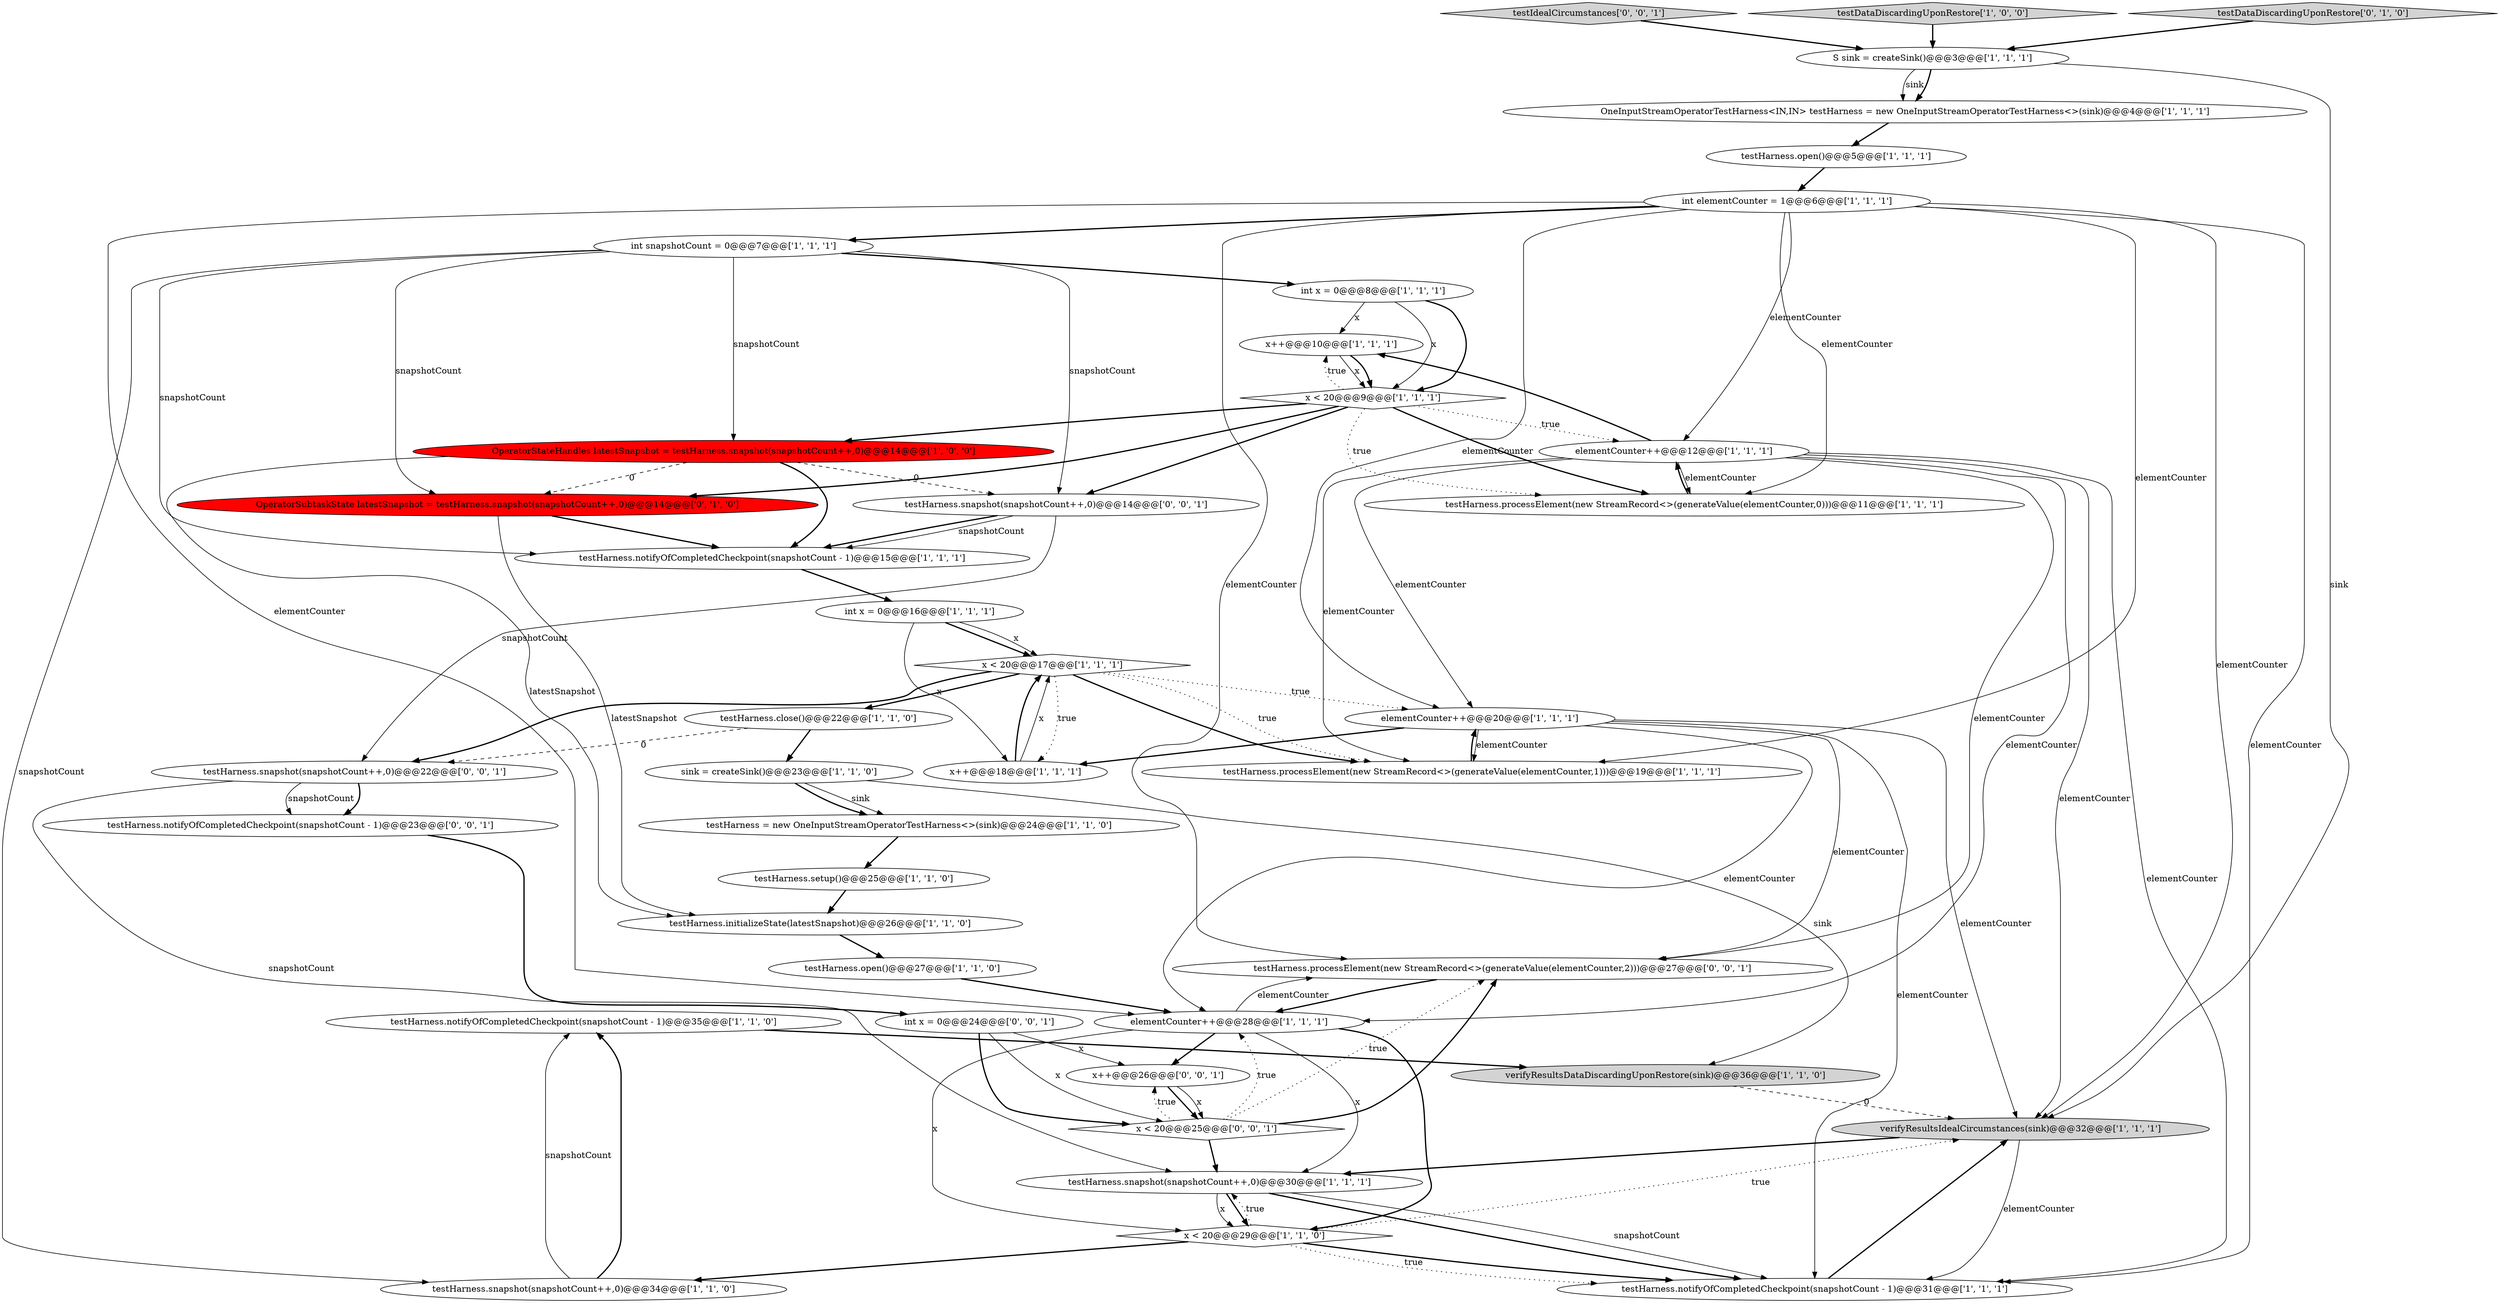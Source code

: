 digraph {
22 [style = filled, label = "testHarness.notifyOfCompletedCheckpoint(snapshotCount - 1)@@@35@@@['1', '1', '0']", fillcolor = white, shape = ellipse image = "AAA0AAABBB1BBB"];
14 [style = filled, label = "S sink = createSink()@@@3@@@['1', '1', '1']", fillcolor = white, shape = ellipse image = "AAA0AAABBB1BBB"];
13 [style = filled, label = "testHarness.snapshot(snapshotCount++,0)@@@34@@@['1', '1', '0']", fillcolor = white, shape = ellipse image = "AAA0AAABBB1BBB"];
18 [style = filled, label = "testHarness.open()@@@5@@@['1', '1', '1']", fillcolor = white, shape = ellipse image = "AAA0AAABBB1BBB"];
25 [style = filled, label = "x < 20@@@17@@@['1', '1', '1']", fillcolor = white, shape = diamond image = "AAA0AAABBB1BBB"];
19 [style = filled, label = "sink = createSink()@@@23@@@['1', '1', '0']", fillcolor = white, shape = ellipse image = "AAA0AAABBB1BBB"];
7 [style = filled, label = "testHarness.initializeState(latestSnapshot)@@@26@@@['1', '1', '0']", fillcolor = white, shape = ellipse image = "AAA0AAABBB1BBB"];
3 [style = filled, label = "testHarness.snapshot(snapshotCount++,0)@@@30@@@['1', '1', '1']", fillcolor = white, shape = ellipse image = "AAA0AAABBB1BBB"];
34 [style = filled, label = "testHarness.snapshot(snapshotCount++,0)@@@14@@@['0', '0', '1']", fillcolor = white, shape = ellipse image = "AAA0AAABBB3BBB"];
39 [style = filled, label = "testIdealCircumstances['0', '0', '1']", fillcolor = lightgray, shape = diamond image = "AAA0AAABBB3BBB"];
12 [style = filled, label = "x < 20@@@29@@@['1', '1', '0']", fillcolor = white, shape = diamond image = "AAA0AAABBB1BBB"];
31 [style = filled, label = "elementCounter++@@@12@@@['1', '1', '1']", fillcolor = white, shape = ellipse image = "AAA0AAABBB1BBB"];
37 [style = filled, label = "int x = 0@@@24@@@['0', '0', '1']", fillcolor = white, shape = ellipse image = "AAA0AAABBB3BBB"];
20 [style = filled, label = "testDataDiscardingUponRestore['1', '0', '0']", fillcolor = lightgray, shape = diamond image = "AAA0AAABBB1BBB"];
10 [style = filled, label = "int snapshotCount = 0@@@7@@@['1', '1', '1']", fillcolor = white, shape = ellipse image = "AAA0AAABBB1BBB"];
1 [style = filled, label = "elementCounter++@@@20@@@['1', '1', '1']", fillcolor = white, shape = ellipse image = "AAA0AAABBB1BBB"];
29 [style = filled, label = "x++@@@10@@@['1', '1', '1']", fillcolor = white, shape = ellipse image = "AAA0AAABBB1BBB"];
11 [style = filled, label = "testHarness.processElement(new StreamRecord<>(generateValue(elementCounter,1)))@@@19@@@['1', '1', '1']", fillcolor = white, shape = ellipse image = "AAA0AAABBB1BBB"];
27 [style = filled, label = "int elementCounter = 1@@@6@@@['1', '1', '1']", fillcolor = white, shape = ellipse image = "AAA0AAABBB1BBB"];
2 [style = filled, label = "testHarness.setup()@@@25@@@['1', '1', '0']", fillcolor = white, shape = ellipse image = "AAA0AAABBB1BBB"];
16 [style = filled, label = "testHarness.processElement(new StreamRecord<>(generateValue(elementCounter,0)))@@@11@@@['1', '1', '1']", fillcolor = white, shape = ellipse image = "AAA0AAABBB1BBB"];
23 [style = filled, label = "x++@@@18@@@['1', '1', '1']", fillcolor = white, shape = ellipse image = "AAA0AAABBB1BBB"];
28 [style = filled, label = "int x = 0@@@16@@@['1', '1', '1']", fillcolor = white, shape = ellipse image = "AAA0AAABBB1BBB"];
38 [style = filled, label = "testHarness.processElement(new StreamRecord<>(generateValue(elementCounter,2)))@@@27@@@['0', '0', '1']", fillcolor = white, shape = ellipse image = "AAA0AAABBB3BBB"];
4 [style = filled, label = "testHarness.notifyOfCompletedCheckpoint(snapshotCount - 1)@@@31@@@['1', '1', '1']", fillcolor = white, shape = ellipse image = "AAA0AAABBB1BBB"];
5 [style = filled, label = "OneInputStreamOperatorTestHarness<IN,IN> testHarness = new OneInputStreamOperatorTestHarness<>(sink)@@@4@@@['1', '1', '1']", fillcolor = white, shape = ellipse image = "AAA0AAABBB1BBB"];
32 [style = filled, label = "OperatorSubtaskState latestSnapshot = testHarness.snapshot(snapshotCount++,0)@@@14@@@['0', '1', '0']", fillcolor = red, shape = ellipse image = "AAA1AAABBB2BBB"];
9 [style = filled, label = "elementCounter++@@@28@@@['1', '1', '1']", fillcolor = white, shape = ellipse image = "AAA0AAABBB1BBB"];
6 [style = filled, label = "testHarness = new OneInputStreamOperatorTestHarness<>(sink)@@@24@@@['1', '1', '0']", fillcolor = white, shape = ellipse image = "AAA0AAABBB1BBB"];
30 [style = filled, label = "verifyResultsIdealCircumstances(sink)@@@32@@@['1', '1', '1']", fillcolor = lightgray, shape = ellipse image = "AAA0AAABBB1BBB"];
36 [style = filled, label = "x++@@@26@@@['0', '0', '1']", fillcolor = white, shape = ellipse image = "AAA0AAABBB3BBB"];
33 [style = filled, label = "testDataDiscardingUponRestore['0', '1', '0']", fillcolor = lightgray, shape = diamond image = "AAA0AAABBB2BBB"];
15 [style = filled, label = "testHarness.close()@@@22@@@['1', '1', '0']", fillcolor = white, shape = ellipse image = "AAA0AAABBB1BBB"];
41 [style = filled, label = "testHarness.notifyOfCompletedCheckpoint(snapshotCount - 1)@@@23@@@['0', '0', '1']", fillcolor = white, shape = ellipse image = "AAA0AAABBB3BBB"];
21 [style = filled, label = "testHarness.open()@@@27@@@['1', '1', '0']", fillcolor = white, shape = ellipse image = "AAA0AAABBB1BBB"];
24 [style = filled, label = "x < 20@@@9@@@['1', '1', '1']", fillcolor = white, shape = diamond image = "AAA0AAABBB1BBB"];
35 [style = filled, label = "x < 20@@@25@@@['0', '0', '1']", fillcolor = white, shape = diamond image = "AAA0AAABBB3BBB"];
8 [style = filled, label = "int x = 0@@@8@@@['1', '1', '1']", fillcolor = white, shape = ellipse image = "AAA0AAABBB1BBB"];
0 [style = filled, label = "testHarness.notifyOfCompletedCheckpoint(snapshotCount - 1)@@@15@@@['1', '1', '1']", fillcolor = white, shape = ellipse image = "AAA0AAABBB1BBB"];
40 [style = filled, label = "testHarness.snapshot(snapshotCount++,0)@@@22@@@['0', '0', '1']", fillcolor = white, shape = ellipse image = "AAA0AAABBB3BBB"];
26 [style = filled, label = "OperatorStateHandles latestSnapshot = testHarness.snapshot(snapshotCount++,0)@@@14@@@['1', '0', '0']", fillcolor = red, shape = ellipse image = "AAA1AAABBB1BBB"];
17 [style = filled, label = "verifyResultsDataDiscardingUponRestore(sink)@@@36@@@['1', '1', '0']", fillcolor = lightgray, shape = ellipse image = "AAA0AAABBB1BBB"];
40->3 [style = solid, label="snapshotCount"];
32->0 [style = bold, label=""];
24->32 [style = bold, label=""];
39->14 [style = bold, label=""];
24->34 [style = bold, label=""];
34->40 [style = solid, label="snapshotCount"];
15->40 [style = dashed, label="0"];
3->4 [style = bold, label=""];
25->11 [style = dotted, label="true"];
14->5 [style = solid, label="sink"];
1->23 [style = bold, label=""];
19->6 [style = solid, label="sink"];
10->8 [style = bold, label=""];
25->15 [style = bold, label=""];
28->25 [style = bold, label=""];
13->22 [style = bold, label=""];
13->22 [style = solid, label="snapshotCount"];
3->12 [style = solid, label="x"];
35->38 [style = bold, label=""];
25->40 [style = bold, label=""];
12->3 [style = dotted, label="true"];
23->25 [style = bold, label=""];
27->38 [style = solid, label="elementCounter"];
41->37 [style = bold, label=""];
35->38 [style = dotted, label="true"];
31->29 [style = bold, label=""];
20->14 [style = bold, label=""];
14->30 [style = solid, label="sink"];
19->6 [style = bold, label=""];
34->0 [style = bold, label=""];
3->4 [style = solid, label="snapshotCount"];
27->30 [style = solid, label="elementCounter"];
6->2 [style = bold, label=""];
26->0 [style = bold, label=""];
21->9 [style = bold, label=""];
34->0 [style = solid, label="snapshotCount"];
10->26 [style = solid, label="snapshotCount"];
27->31 [style = solid, label="elementCounter"];
1->30 [style = solid, label="elementCounter"];
10->0 [style = solid, label="snapshotCount"];
22->17 [style = bold, label=""];
12->4 [style = dotted, label="true"];
25->23 [style = dotted, label="true"];
36->35 [style = bold, label=""];
36->35 [style = solid, label="x"];
30->4 [style = solid, label="elementCounter"];
28->23 [style = solid, label="x"];
8->24 [style = bold, label=""];
31->1 [style = solid, label="elementCounter"];
8->29 [style = solid, label="x"];
27->1 [style = solid, label="elementCounter"];
35->3 [style = bold, label=""];
1->9 [style = solid, label="elementCounter"];
19->17 [style = solid, label="sink"];
29->24 [style = solid, label="x"];
31->30 [style = solid, label="elementCounter"];
10->34 [style = solid, label="snapshotCount"];
28->25 [style = solid, label="x"];
26->32 [style = dashed, label="0"];
31->16 [style = solid, label="elementCounter"];
38->9 [style = bold, label=""];
31->9 [style = solid, label="elementCounter"];
5->18 [style = bold, label=""];
3->12 [style = bold, label=""];
15->19 [style = bold, label=""];
24->16 [style = dotted, label="true"];
12->13 [style = bold, label=""];
24->26 [style = bold, label=""];
31->38 [style = solid, label="elementCounter"];
30->3 [style = bold, label=""];
16->31 [style = bold, label=""];
27->10 [style = bold, label=""];
1->38 [style = solid, label="elementCounter"];
1->4 [style = solid, label="elementCounter"];
1->11 [style = solid, label="elementCounter"];
9->12 [style = bold, label=""];
37->35 [style = bold, label=""];
27->16 [style = solid, label="elementCounter"];
9->38 [style = solid, label="elementCounter"];
26->34 [style = dashed, label="0"];
8->24 [style = solid, label="x"];
31->11 [style = solid, label="elementCounter"];
14->5 [style = bold, label=""];
9->36 [style = bold, label=""];
25->1 [style = dotted, label="true"];
32->7 [style = solid, label="latestSnapshot"];
23->25 [style = solid, label="x"];
33->14 [style = bold, label=""];
10->13 [style = solid, label="snapshotCount"];
11->1 [style = bold, label=""];
27->4 [style = solid, label="elementCounter"];
35->36 [style = dotted, label="true"];
24->29 [style = dotted, label="true"];
37->36 [style = solid, label="x"];
24->31 [style = dotted, label="true"];
37->35 [style = solid, label="x"];
35->9 [style = dotted, label="true"];
9->3 [style = solid, label="x"];
12->30 [style = dotted, label="true"];
24->16 [style = bold, label=""];
10->32 [style = solid, label="snapshotCount"];
4->30 [style = bold, label=""];
12->4 [style = bold, label=""];
18->27 [style = bold, label=""];
25->11 [style = bold, label=""];
27->11 [style = solid, label="elementCounter"];
40->41 [style = bold, label=""];
7->21 [style = bold, label=""];
40->41 [style = solid, label="snapshotCount"];
2->7 [style = bold, label=""];
26->7 [style = solid, label="latestSnapshot"];
29->24 [style = bold, label=""];
17->30 [style = dashed, label="0"];
0->28 [style = bold, label=""];
31->4 [style = solid, label="elementCounter"];
9->12 [style = solid, label="x"];
27->9 [style = solid, label="elementCounter"];
}
